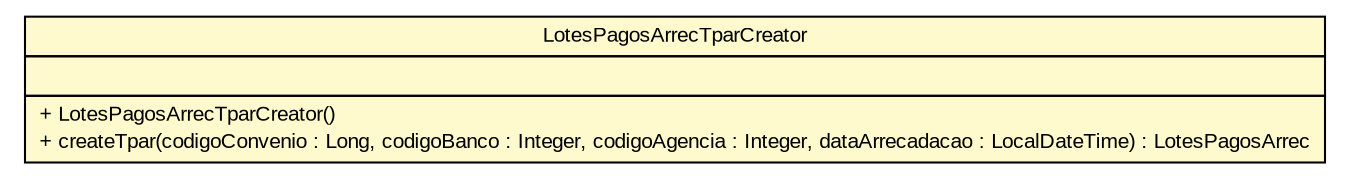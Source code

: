 #!/usr/local/bin/dot
#
# Class diagram 
# Generated by UMLGraph version R5_6 (http://www.umlgraph.org/)
#

digraph G {
	edge [fontname="arial",fontsize=10,labelfontname="arial",labelfontsize=10];
	node [fontname="arial",fontsize=10,shape=plaintext];
	nodesep=0.25;
	ranksep=0.5;
	// br.gov.to.sefaz.arr.processamento.creator.LotesPagosArrecTparCreator
	c96001 [label=<<table title="br.gov.to.sefaz.arr.processamento.creator.LotesPagosArrecTparCreator" border="0" cellborder="1" cellspacing="0" cellpadding="2" port="p" bgcolor="lemonChiffon" href="./LotesPagosArrecTparCreator.html">
		<tr><td><table border="0" cellspacing="0" cellpadding="1">
<tr><td align="center" balign="center"> LotesPagosArrecTparCreator </td></tr>
		</table></td></tr>
		<tr><td><table border="0" cellspacing="0" cellpadding="1">
<tr><td align="left" balign="left">  </td></tr>
		</table></td></tr>
		<tr><td><table border="0" cellspacing="0" cellpadding="1">
<tr><td align="left" balign="left"> + LotesPagosArrecTparCreator() </td></tr>
<tr><td align="left" balign="left"> + createTpar(codigoConvenio : Long, codigoBanco : Integer, codigoAgencia : Integer, dataArrecadacao : LocalDateTime) : LotesPagosArrec </td></tr>
		</table></td></tr>
		</table>>, URL="./LotesPagosArrecTparCreator.html", fontname="arial", fontcolor="black", fontsize=10.0];
}

